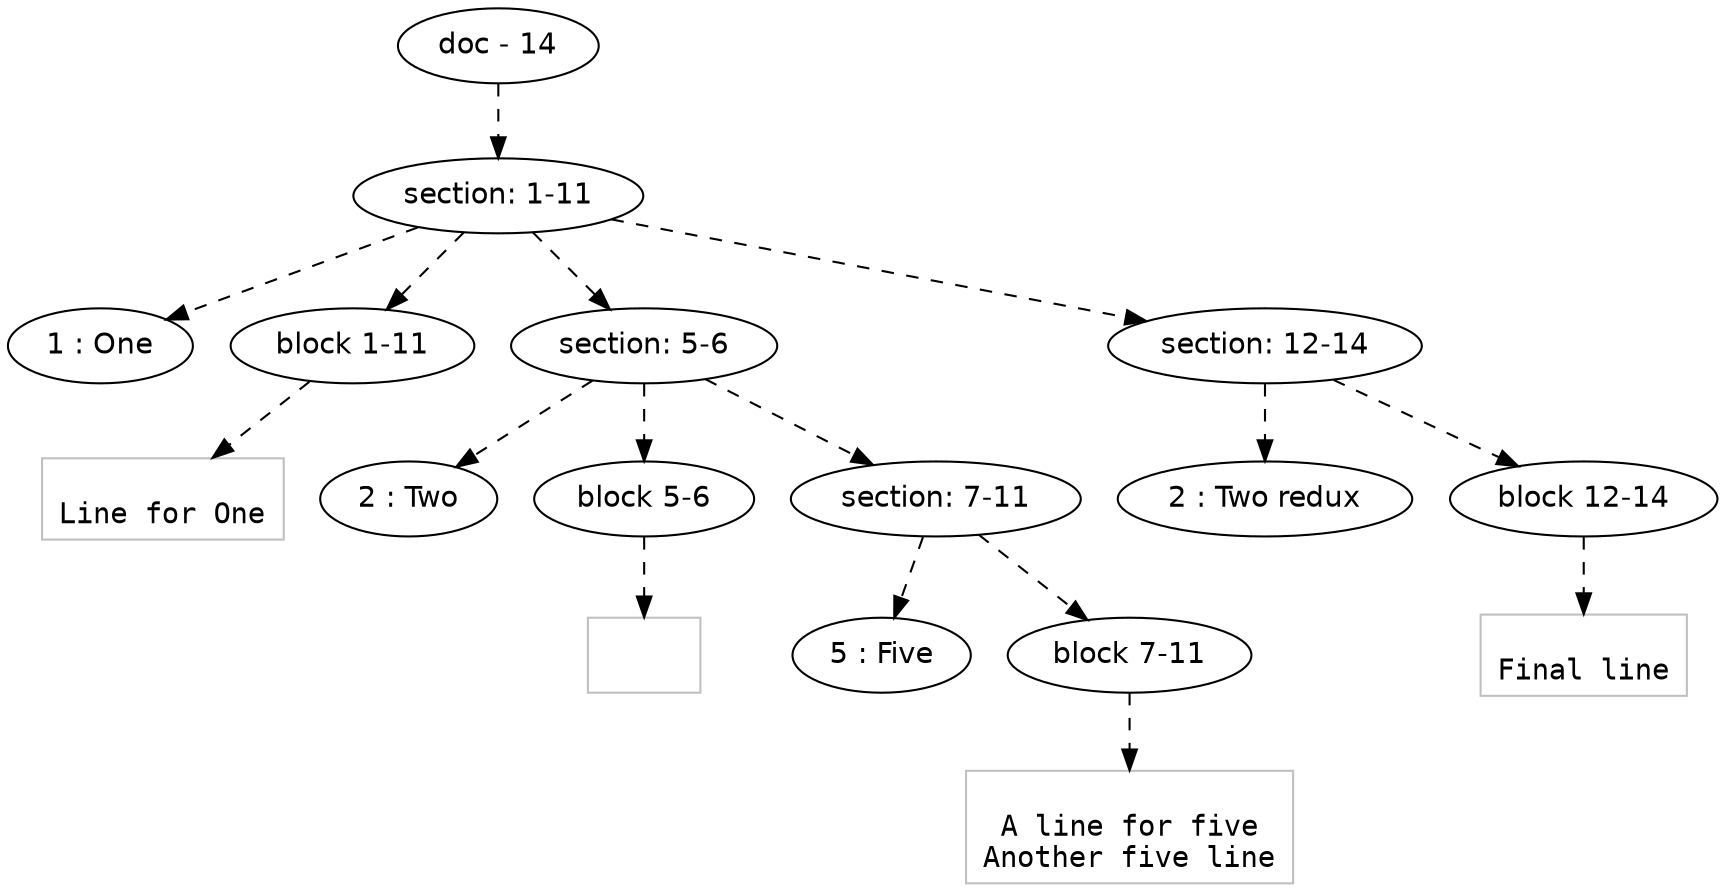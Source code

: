 digraph hierarchy {

node [fontname=Helvetica]
edge [style=dashed]

doc_0 [label="doc - 14"]


doc_0 -> { section_1}
{rank=same; section_1}

section_1 [label="section: 1-11"]


section_1 -> { header_2 block_3 section_4 section_5}
{rank=same; header_2 block_3 section_4 section_5}

header_2 [label="1 : One"]

block_3 [label="block 1-11"]

section_4 [label="section: 5-6"]

section_5 [label="section: 12-14"]



block_3 -> leaf_6
leaf_6  [color=Gray,shape=rectangle,fontname=Inconsolata,label="
Line for One
"]
section_4 -> { header_7 block_8 section_9}
{rank=same; header_7 block_8 section_9}

header_7 [label="2 : Two"]

block_8 [label="block 5-6"]

section_9 [label="section: 7-11"]



block_8 -> leaf_10
leaf_10  [color=Gray,shape=rectangle,fontname=Inconsolata,label=""]
section_9 -> { header_11 block_12}
{rank=same; header_11 block_12}

header_11 [label="5 : Five"]

block_12 [label="block 7-11"]



block_12 -> leaf_13
leaf_13  [color=Gray,shape=rectangle,fontname=Inconsolata,label="
A line for five
Another five line
"]
section_5 -> { header_14 block_15}
{rank=same; header_14 block_15}

header_14 [label="2 : Two redux"]

block_15 [label="block 12-14"]



block_15 -> leaf_16
leaf_16  [color=Gray,shape=rectangle,fontname=Inconsolata,label="
Final line"]

}
